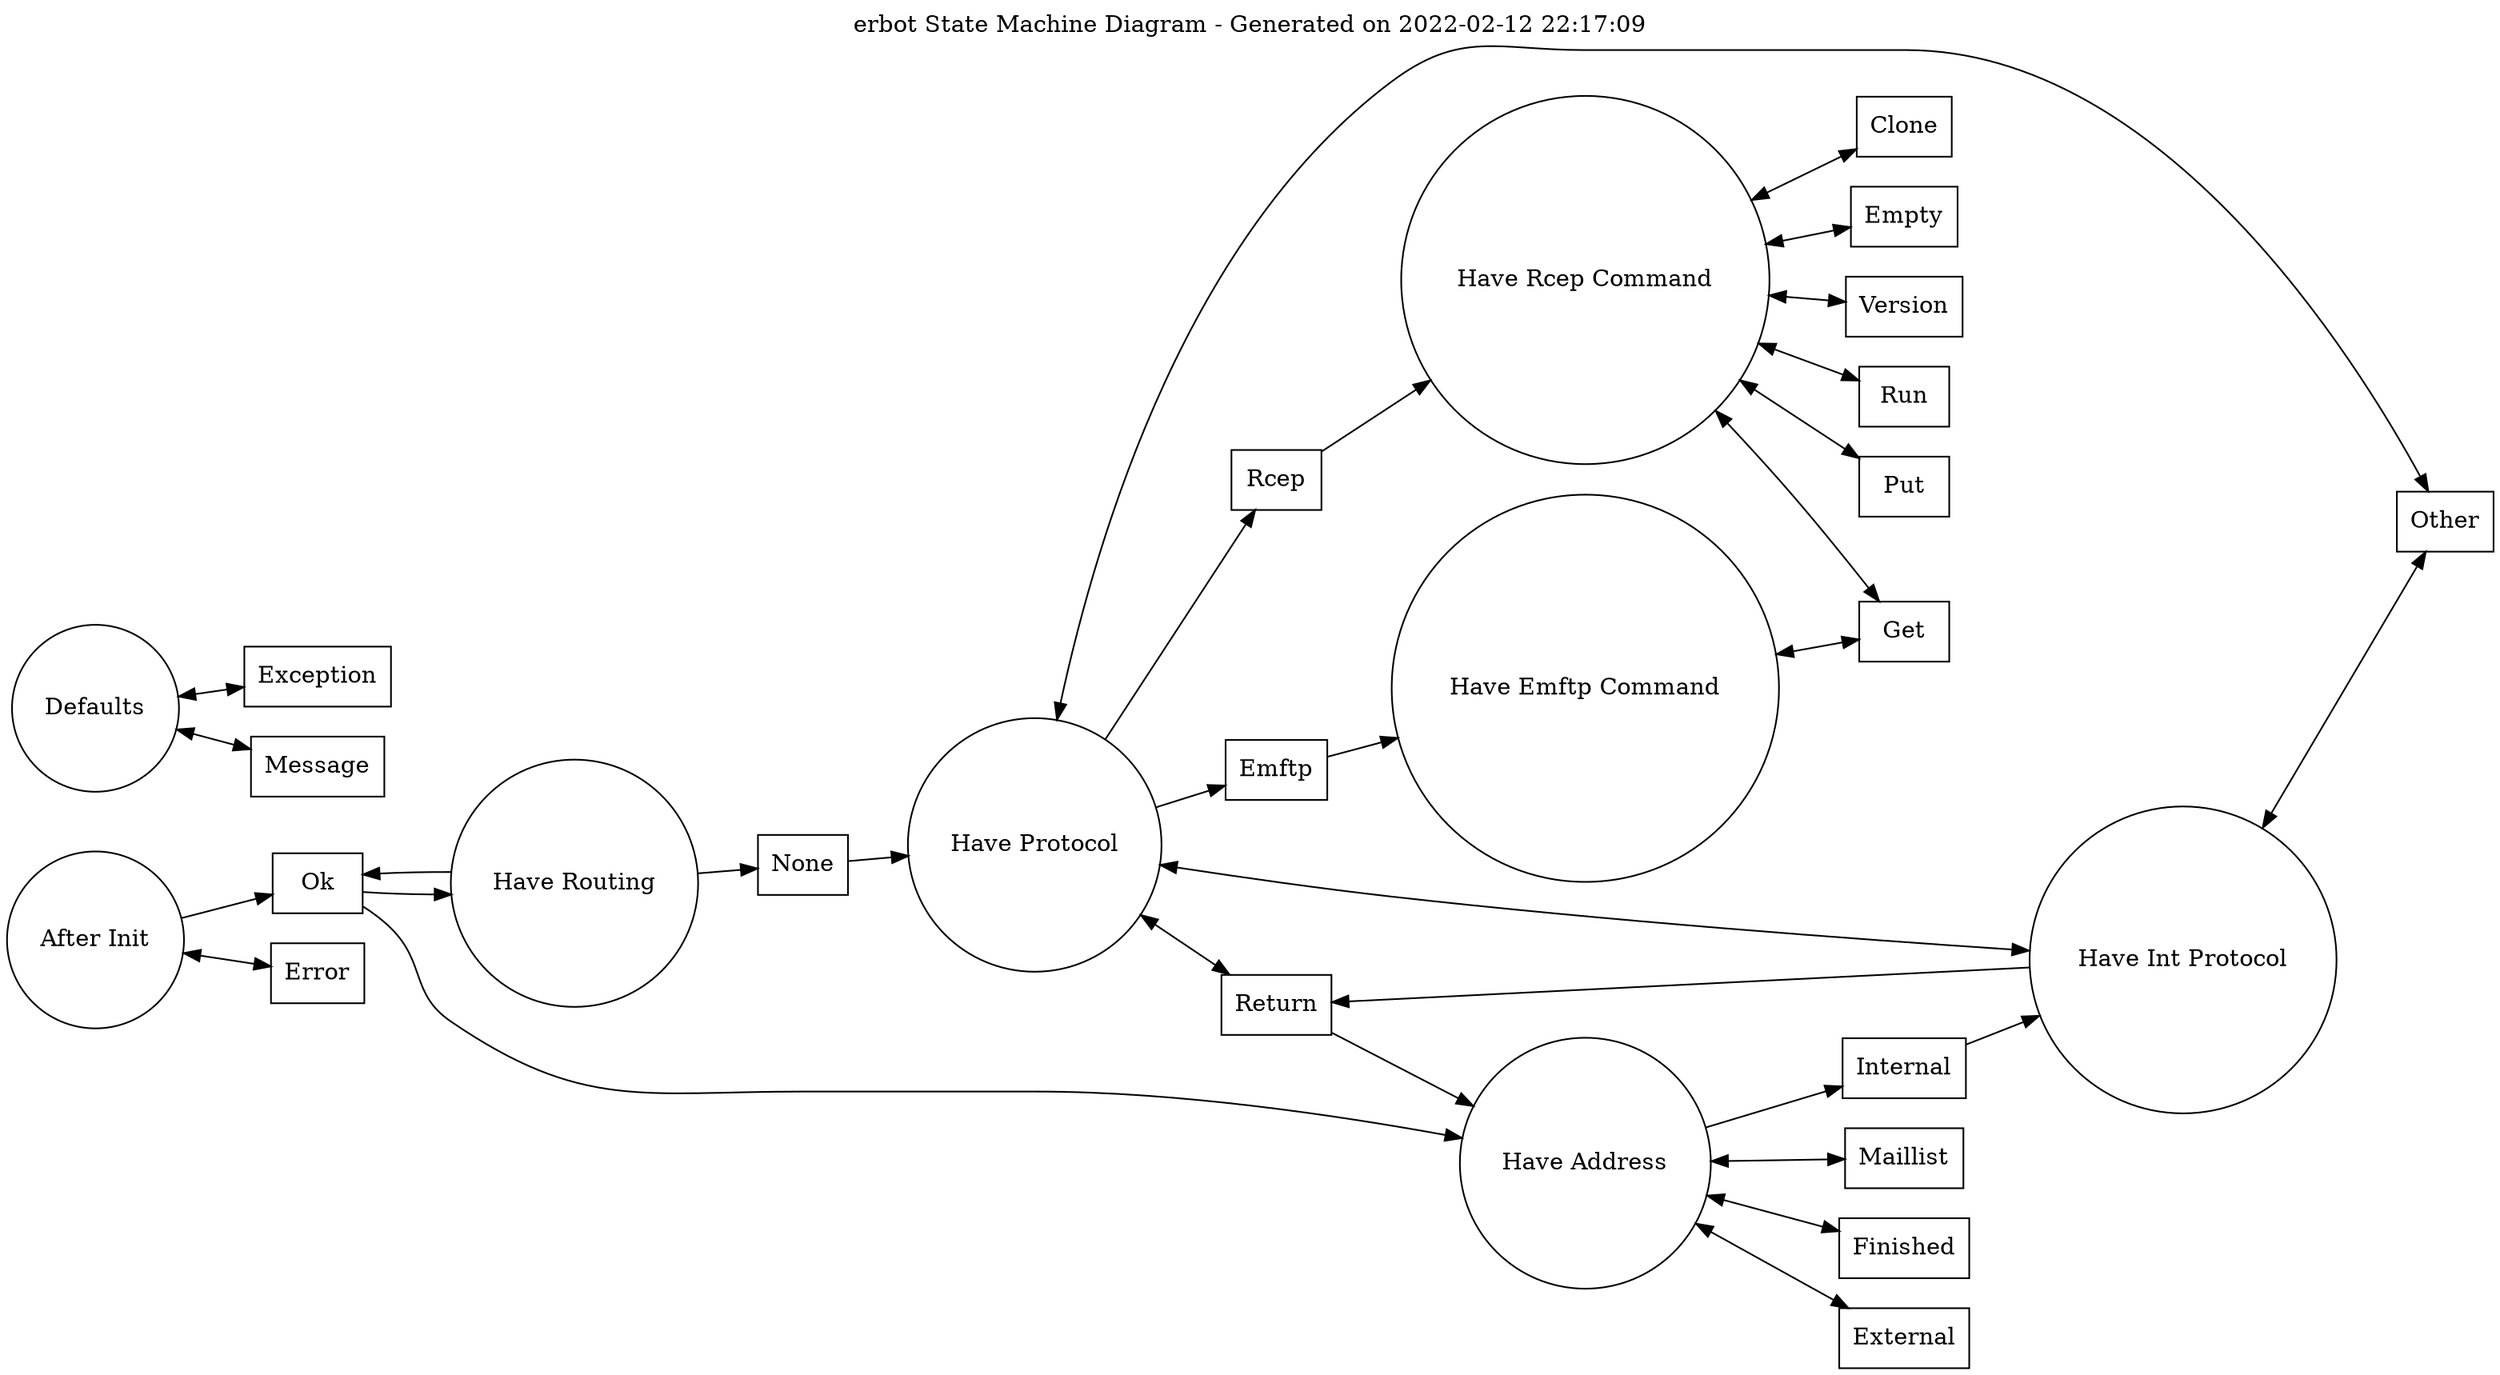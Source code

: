 digraph finite_state_machine {
rankdir=LR;
graph [ dpi = 700 ];
size="24,24";
node [shape = circle, label="Have Rcep Command"] "Have Rcep Command_State";
node [shape = circle, label="Have Emftp Command"] "Have Emftp Command_State";
node [shape = circle, label="Have Int Protocol"] "Have Int Protocol_State";
node [shape = circle, label="Have Address"] "Have Address_State";
node [shape = circle, label="Defaults"] "Defaults_State";
node [shape = circle, label="Have Protocol"] "Have Protocol_State";
node [shape = circle, label="Have Routing"] "Have Routing_State";
node [shape = circle, label="After Init"] "After Init_State";
node [shape = box, label="Return"] "Return_Event";
node [shape = box, label="Version"] "Version_Event";
node [shape = box, label="Run"] "Run_Event";
node [shape = box, label="Maillist"] "Maillist_Event";
node [shape = box, label="Emftp"] "Emftp_Event";
node [shape = box, label="Put"] "Put_Event";
node [shape = box, label="Internal"] "Internal_Event";
node [shape = box, label="Error"] "Error_Event";
node [shape = box, label="Finished"] "Finished_Event";
node [shape = box, label="External"] "External_Event";
node [shape = box, label="Ok"] "Ok_Event";
node [shape = box, label="Clone"] "Clone_Event";
node [shape = box, label="Other"] "Other_Event";
node [shape = box, label="Exception"] "Exception_Event";
node [shape = box, label="Empty"] "Empty_Event";
node [shape = box, label="Rcep"] "Rcep_Event";
node [shape = box, label="Get"] "Get_Event";
node [shape = box, label="Message"] "Message_Event";
node [shape = box, label="None"] "None_Event";
edge [dir="both"] "Have Int Protocol_State" -> "Have Protocol_State";
edge [dir="forward"] "After Init_State" -> "Ok_Event";
edge [dir="forward"] "Ok_Event" -> "Have Routing_State";
edge [dir="both"] "After Init_State" -> "Error_Event";
edge [dir="forward"] "Have Routing_State" -> "Ok_Event";
edge [dir="forward"] "Ok_Event" -> "Have Address_State";
edge [dir="forward"] "Have Routing_State" -> "None_Event";
edge [dir="forward"] "None_Event" -> "Have Protocol_State";
edge [dir="both"] "Have Address_State" -> "External_Event";
edge [dir="forward"] "Have Address_State" -> "Internal_Event";
edge [dir="forward"] "Internal_Event" -> "Have Int Protocol_State";
edge [dir="both"] "Have Address_State" -> "Maillist_Event";
edge [dir="both"] "Have Address_State" -> "Finished_Event";
edge [dir="forward"] "Have Protocol_State" -> "Rcep_Event";
edge [dir="forward"] "Rcep_Event" -> "Have Rcep Command_State";
edge [dir="forward"] "Have Protocol_State" -> "Emftp_Event";
edge [dir="forward"] "Emftp_Event" -> "Have Emftp Command_State";
edge [dir="both"] "Have Protocol_State" -> "Return_Event";
edge [dir="both"] "Have Protocol_State" -> "Other_Event";
edge [dir="forward"] "Have Int Protocol_State" -> "Return_Event";
edge [dir="forward"] "Return_Event" -> "Have Address_State";
edge [dir="both"] "Have Int Protocol_State" -> "Other_Event";
edge [dir="both"] "Have Rcep Command_State" -> "Run_Event";
edge [dir="both"] "Have Rcep Command_State" -> "Clone_Event";
edge [dir="both"] "Have Rcep Command_State" -> "Put_Event";
edge [dir="both"] "Have Rcep Command_State" -> "Get_Event";
edge [dir="both"] "Have Rcep Command_State" -> "Version_Event";
edge [dir="both"] "Have Rcep Command_State" -> "Empty_Event";
edge [dir="both"] "Have Emftp Command_State" -> "Get_Event";
edge [dir="both"] "Defaults_State" -> "Message_Event";
edge [dir="both"] "Defaults_State" -> "Exception_Event";
labelloc="t";
label="erbot State Machine Diagram - Generated on 2022-02-12 22:17:09";
}
